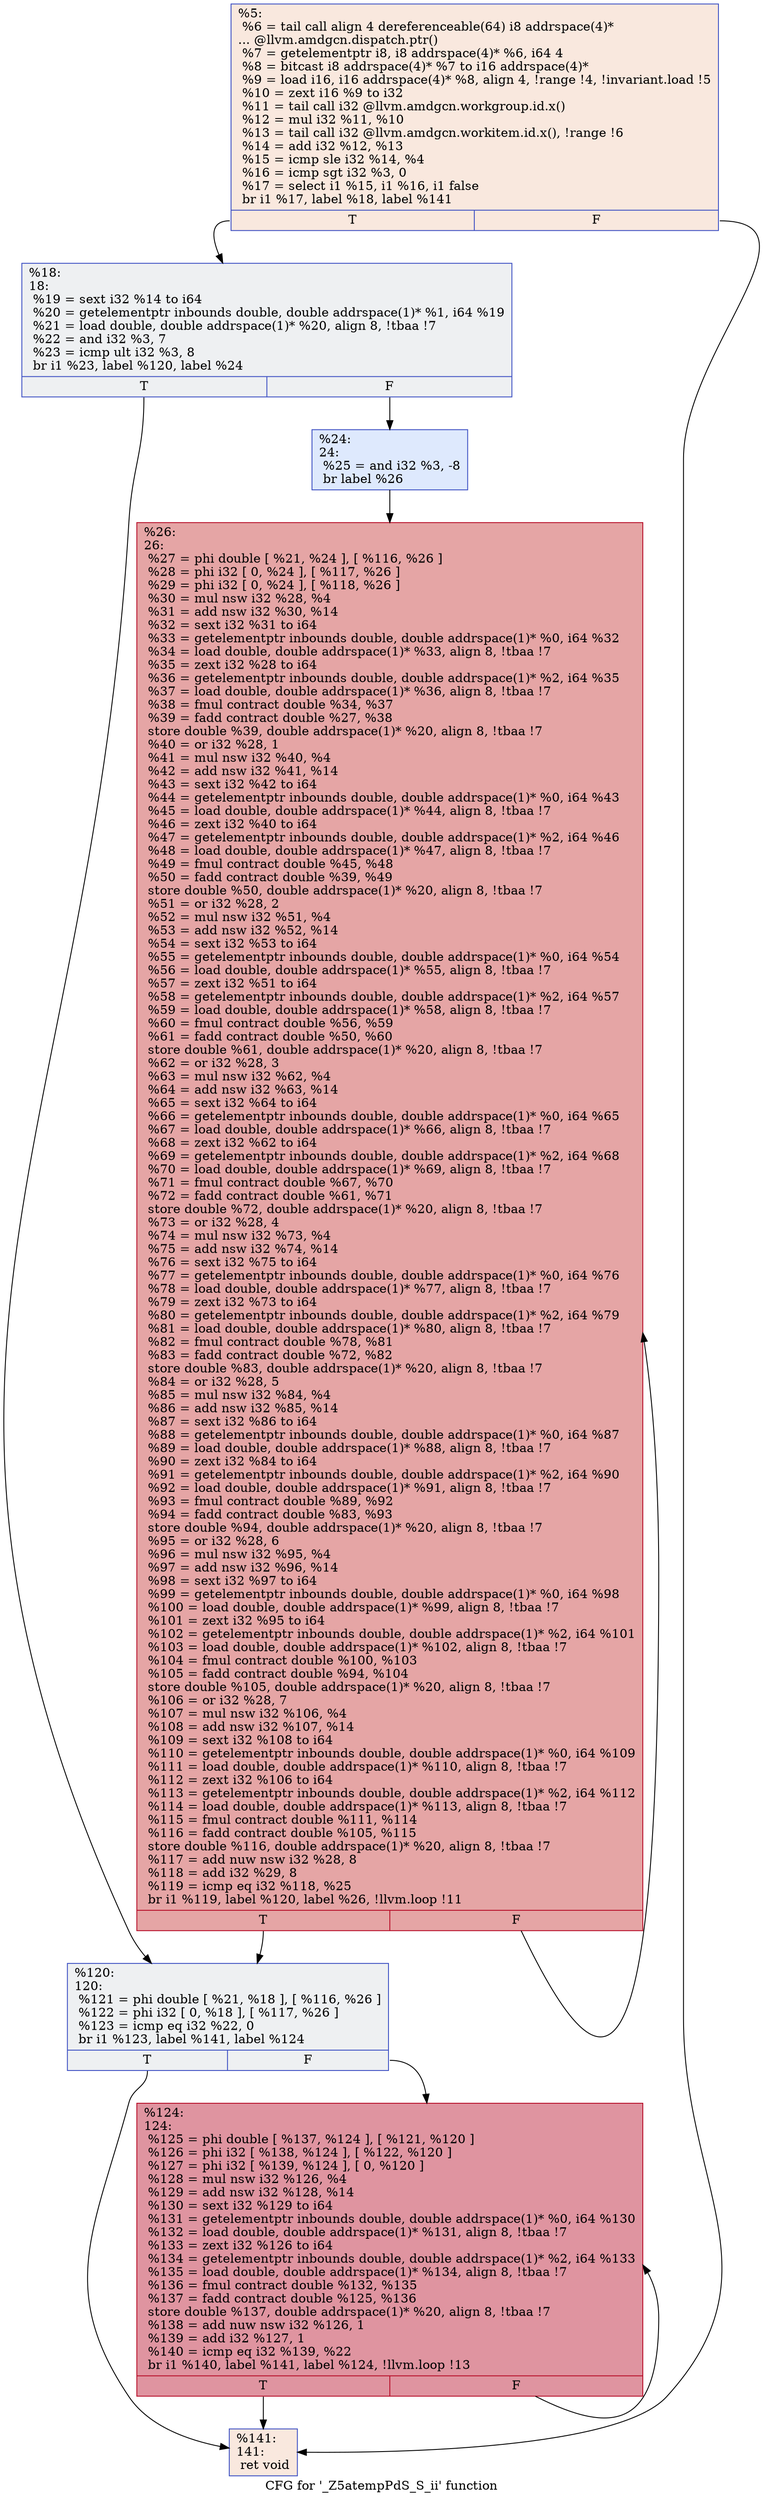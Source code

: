 digraph "CFG for '_Z5atempPdS_S_ii' function" {
	label="CFG for '_Z5atempPdS_S_ii' function";

	Node0x4e5c820 [shape=record,color="#3d50c3ff", style=filled, fillcolor="#f2cab570",label="{%5:\l  %6 = tail call align 4 dereferenceable(64) i8 addrspace(4)*\l... @llvm.amdgcn.dispatch.ptr()\l  %7 = getelementptr i8, i8 addrspace(4)* %6, i64 4\l  %8 = bitcast i8 addrspace(4)* %7 to i16 addrspace(4)*\l  %9 = load i16, i16 addrspace(4)* %8, align 4, !range !4, !invariant.load !5\l  %10 = zext i16 %9 to i32\l  %11 = tail call i32 @llvm.amdgcn.workgroup.id.x()\l  %12 = mul i32 %11, %10\l  %13 = tail call i32 @llvm.amdgcn.workitem.id.x(), !range !6\l  %14 = add i32 %12, %13\l  %15 = icmp sle i32 %14, %4\l  %16 = icmp sgt i32 %3, 0\l  %17 = select i1 %15, i1 %16, i1 false\l  br i1 %17, label %18, label %141\l|{<s0>T|<s1>F}}"];
	Node0x4e5c820:s0 -> Node0x4e5d1a0;
	Node0x4e5c820:s1 -> Node0x4e5e970;
	Node0x4e5d1a0 [shape=record,color="#3d50c3ff", style=filled, fillcolor="#d9dce170",label="{%18:\l18:                                               \l  %19 = sext i32 %14 to i64\l  %20 = getelementptr inbounds double, double addrspace(1)* %1, i64 %19\l  %21 = load double, double addrspace(1)* %20, align 8, !tbaa !7\l  %22 = and i32 %3, 7\l  %23 = icmp ult i32 %3, 8\l  br i1 %23, label %120, label %24\l|{<s0>T|<s1>F}}"];
	Node0x4e5d1a0:s0 -> Node0x4e5eeb0;
	Node0x4e5d1a0:s1 -> Node0x4e5ef40;
	Node0x4e5ef40 [shape=record,color="#3d50c3ff", style=filled, fillcolor="#b5cdfa70",label="{%24:\l24:                                               \l  %25 = and i32 %3, -8\l  br label %26\l}"];
	Node0x4e5ef40 -> Node0x4e5f140;
	Node0x4e5f140 [shape=record,color="#b70d28ff", style=filled, fillcolor="#c5333470",label="{%26:\l26:                                               \l  %27 = phi double [ %21, %24 ], [ %116, %26 ]\l  %28 = phi i32 [ 0, %24 ], [ %117, %26 ]\l  %29 = phi i32 [ 0, %24 ], [ %118, %26 ]\l  %30 = mul nsw i32 %28, %4\l  %31 = add nsw i32 %30, %14\l  %32 = sext i32 %31 to i64\l  %33 = getelementptr inbounds double, double addrspace(1)* %0, i64 %32\l  %34 = load double, double addrspace(1)* %33, align 8, !tbaa !7\l  %35 = zext i32 %28 to i64\l  %36 = getelementptr inbounds double, double addrspace(1)* %2, i64 %35\l  %37 = load double, double addrspace(1)* %36, align 8, !tbaa !7\l  %38 = fmul contract double %34, %37\l  %39 = fadd contract double %27, %38\l  store double %39, double addrspace(1)* %20, align 8, !tbaa !7\l  %40 = or i32 %28, 1\l  %41 = mul nsw i32 %40, %4\l  %42 = add nsw i32 %41, %14\l  %43 = sext i32 %42 to i64\l  %44 = getelementptr inbounds double, double addrspace(1)* %0, i64 %43\l  %45 = load double, double addrspace(1)* %44, align 8, !tbaa !7\l  %46 = zext i32 %40 to i64\l  %47 = getelementptr inbounds double, double addrspace(1)* %2, i64 %46\l  %48 = load double, double addrspace(1)* %47, align 8, !tbaa !7\l  %49 = fmul contract double %45, %48\l  %50 = fadd contract double %39, %49\l  store double %50, double addrspace(1)* %20, align 8, !tbaa !7\l  %51 = or i32 %28, 2\l  %52 = mul nsw i32 %51, %4\l  %53 = add nsw i32 %52, %14\l  %54 = sext i32 %53 to i64\l  %55 = getelementptr inbounds double, double addrspace(1)* %0, i64 %54\l  %56 = load double, double addrspace(1)* %55, align 8, !tbaa !7\l  %57 = zext i32 %51 to i64\l  %58 = getelementptr inbounds double, double addrspace(1)* %2, i64 %57\l  %59 = load double, double addrspace(1)* %58, align 8, !tbaa !7\l  %60 = fmul contract double %56, %59\l  %61 = fadd contract double %50, %60\l  store double %61, double addrspace(1)* %20, align 8, !tbaa !7\l  %62 = or i32 %28, 3\l  %63 = mul nsw i32 %62, %4\l  %64 = add nsw i32 %63, %14\l  %65 = sext i32 %64 to i64\l  %66 = getelementptr inbounds double, double addrspace(1)* %0, i64 %65\l  %67 = load double, double addrspace(1)* %66, align 8, !tbaa !7\l  %68 = zext i32 %62 to i64\l  %69 = getelementptr inbounds double, double addrspace(1)* %2, i64 %68\l  %70 = load double, double addrspace(1)* %69, align 8, !tbaa !7\l  %71 = fmul contract double %67, %70\l  %72 = fadd contract double %61, %71\l  store double %72, double addrspace(1)* %20, align 8, !tbaa !7\l  %73 = or i32 %28, 4\l  %74 = mul nsw i32 %73, %4\l  %75 = add nsw i32 %74, %14\l  %76 = sext i32 %75 to i64\l  %77 = getelementptr inbounds double, double addrspace(1)* %0, i64 %76\l  %78 = load double, double addrspace(1)* %77, align 8, !tbaa !7\l  %79 = zext i32 %73 to i64\l  %80 = getelementptr inbounds double, double addrspace(1)* %2, i64 %79\l  %81 = load double, double addrspace(1)* %80, align 8, !tbaa !7\l  %82 = fmul contract double %78, %81\l  %83 = fadd contract double %72, %82\l  store double %83, double addrspace(1)* %20, align 8, !tbaa !7\l  %84 = or i32 %28, 5\l  %85 = mul nsw i32 %84, %4\l  %86 = add nsw i32 %85, %14\l  %87 = sext i32 %86 to i64\l  %88 = getelementptr inbounds double, double addrspace(1)* %0, i64 %87\l  %89 = load double, double addrspace(1)* %88, align 8, !tbaa !7\l  %90 = zext i32 %84 to i64\l  %91 = getelementptr inbounds double, double addrspace(1)* %2, i64 %90\l  %92 = load double, double addrspace(1)* %91, align 8, !tbaa !7\l  %93 = fmul contract double %89, %92\l  %94 = fadd contract double %83, %93\l  store double %94, double addrspace(1)* %20, align 8, !tbaa !7\l  %95 = or i32 %28, 6\l  %96 = mul nsw i32 %95, %4\l  %97 = add nsw i32 %96, %14\l  %98 = sext i32 %97 to i64\l  %99 = getelementptr inbounds double, double addrspace(1)* %0, i64 %98\l  %100 = load double, double addrspace(1)* %99, align 8, !tbaa !7\l  %101 = zext i32 %95 to i64\l  %102 = getelementptr inbounds double, double addrspace(1)* %2, i64 %101\l  %103 = load double, double addrspace(1)* %102, align 8, !tbaa !7\l  %104 = fmul contract double %100, %103\l  %105 = fadd contract double %94, %104\l  store double %105, double addrspace(1)* %20, align 8, !tbaa !7\l  %106 = or i32 %28, 7\l  %107 = mul nsw i32 %106, %4\l  %108 = add nsw i32 %107, %14\l  %109 = sext i32 %108 to i64\l  %110 = getelementptr inbounds double, double addrspace(1)* %0, i64 %109\l  %111 = load double, double addrspace(1)* %110, align 8, !tbaa !7\l  %112 = zext i32 %106 to i64\l  %113 = getelementptr inbounds double, double addrspace(1)* %2, i64 %112\l  %114 = load double, double addrspace(1)* %113, align 8, !tbaa !7\l  %115 = fmul contract double %111, %114\l  %116 = fadd contract double %105, %115\l  store double %116, double addrspace(1)* %20, align 8, !tbaa !7\l  %117 = add nuw nsw i32 %28, 8\l  %118 = add i32 %29, 8\l  %119 = icmp eq i32 %118, %25\l  br i1 %119, label %120, label %26, !llvm.loop !11\l|{<s0>T|<s1>F}}"];
	Node0x4e5f140:s0 -> Node0x4e5eeb0;
	Node0x4e5f140:s1 -> Node0x4e5f140;
	Node0x4e5eeb0 [shape=record,color="#3d50c3ff", style=filled, fillcolor="#d9dce170",label="{%120:\l120:                                              \l  %121 = phi double [ %21, %18 ], [ %116, %26 ]\l  %122 = phi i32 [ 0, %18 ], [ %117, %26 ]\l  %123 = icmp eq i32 %22, 0\l  br i1 %123, label %141, label %124\l|{<s0>T|<s1>F}}"];
	Node0x4e5eeb0:s0 -> Node0x4e5e970;
	Node0x4e5eeb0:s1 -> Node0x4e636c0;
	Node0x4e636c0 [shape=record,color="#b70d28ff", style=filled, fillcolor="#b70d2870",label="{%124:\l124:                                              \l  %125 = phi double [ %137, %124 ], [ %121, %120 ]\l  %126 = phi i32 [ %138, %124 ], [ %122, %120 ]\l  %127 = phi i32 [ %139, %124 ], [ 0, %120 ]\l  %128 = mul nsw i32 %126, %4\l  %129 = add nsw i32 %128, %14\l  %130 = sext i32 %129 to i64\l  %131 = getelementptr inbounds double, double addrspace(1)* %0, i64 %130\l  %132 = load double, double addrspace(1)* %131, align 8, !tbaa !7\l  %133 = zext i32 %126 to i64\l  %134 = getelementptr inbounds double, double addrspace(1)* %2, i64 %133\l  %135 = load double, double addrspace(1)* %134, align 8, !tbaa !7\l  %136 = fmul contract double %132, %135\l  %137 = fadd contract double %125, %136\l  store double %137, double addrspace(1)* %20, align 8, !tbaa !7\l  %138 = add nuw nsw i32 %126, 1\l  %139 = add i32 %127, 1\l  %140 = icmp eq i32 %139, %22\l  br i1 %140, label %141, label %124, !llvm.loop !13\l|{<s0>T|<s1>F}}"];
	Node0x4e636c0:s0 -> Node0x4e5e970;
	Node0x4e636c0:s1 -> Node0x4e636c0;
	Node0x4e5e970 [shape=record,color="#3d50c3ff", style=filled, fillcolor="#f2cab570",label="{%141:\l141:                                              \l  ret void\l}"];
}
